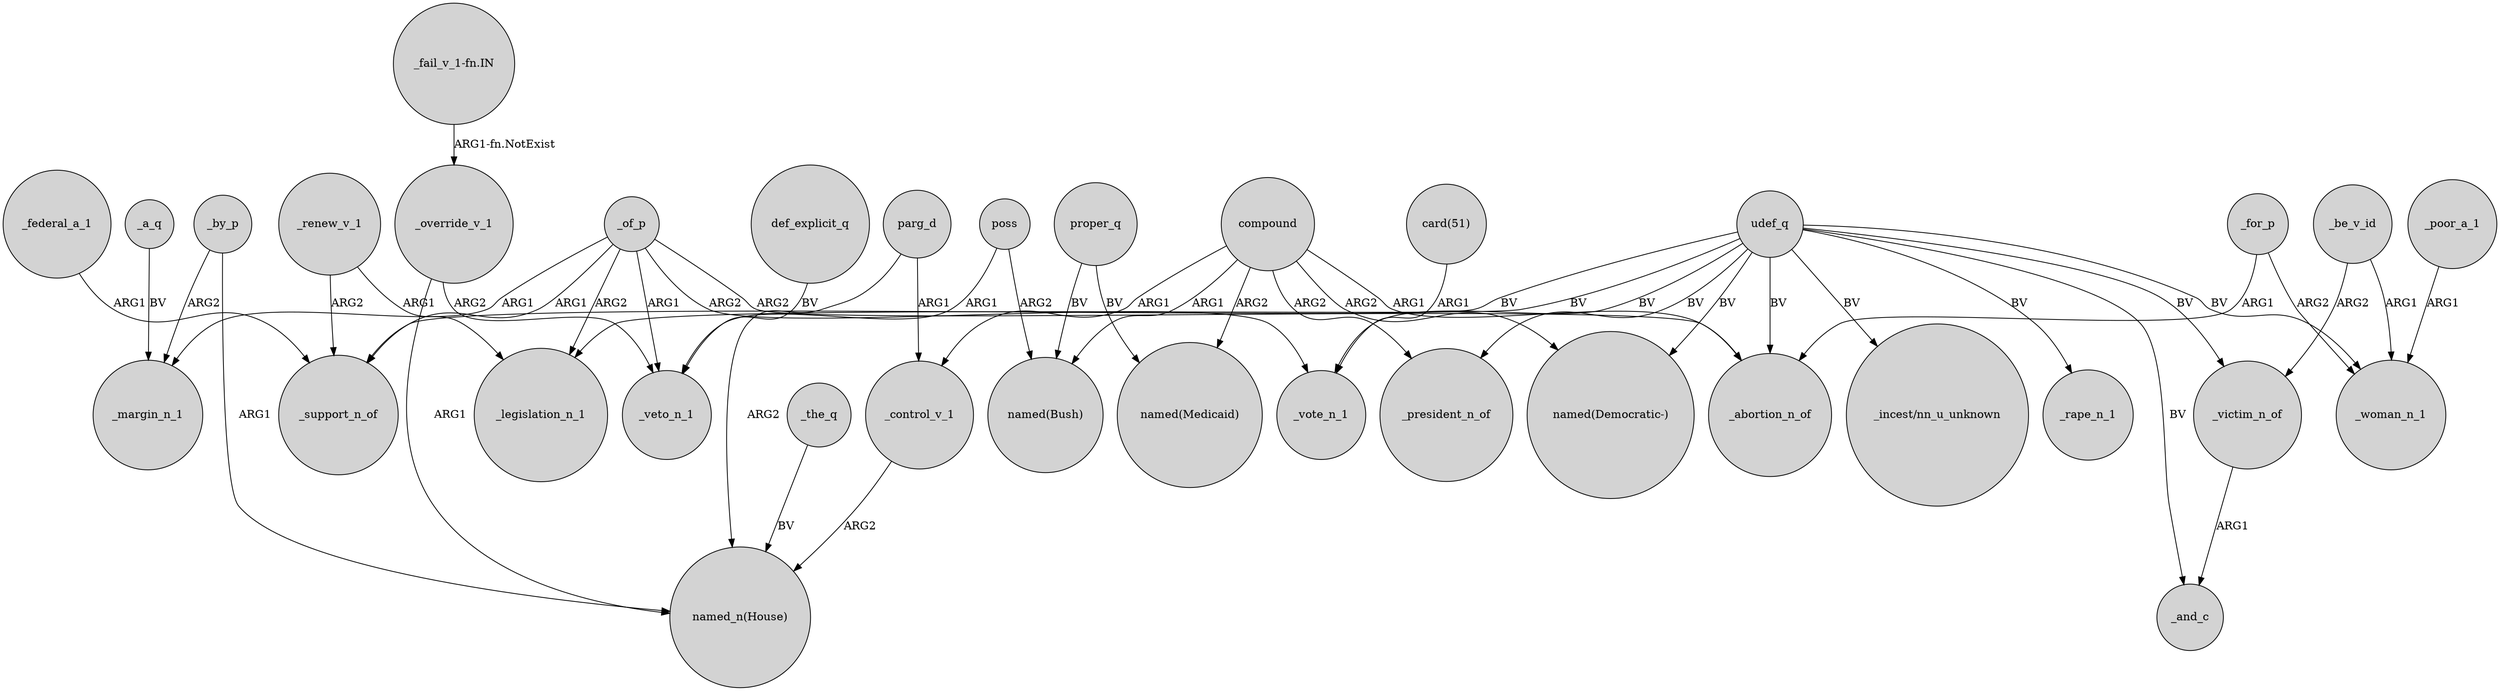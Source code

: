 digraph {
	node [shape=circle style=filled]
	compound -> _president_n_of [label=ARG2]
	_renew_v_1 -> _legislation_n_1 [label=ARG1]
	udef_q -> "_incest/nn_u_unknown" [label=BV]
	udef_q -> _woman_n_1 [label=BV]
	poss -> _veto_n_1 [label=ARG1]
	"_fail_v_1-fn.IN" -> _override_v_1 [label="ARG1-fn.NotExist"]
	compound -> "named(Medicaid)" [label=ARG2]
	proper_q -> "named(Medicaid)" [label=BV]
	compound -> "named(Democratic-)" [label=ARG2]
	compound -> _control_v_1 [label=ARG1]
	udef_q -> "named(Democratic-)" [label=BV]
	_control_v_1 -> "named_n(House)" [label=ARG2]
	_by_p -> _margin_n_1 [label=ARG2]
	udef_q -> _victim_n_of [label=BV]
	"card(51)" -> _vote_n_1 [label=ARG1]
	_override_v_1 -> "named_n(House)" [label=ARG1]
	_for_p -> _woman_n_1 [label=ARG2]
	poss -> "named(Bush)" [label=ARG2]
	parg_d -> _control_v_1 [label=ARG1]
	_victim_n_of -> _and_c [label=ARG1]
	_of_p -> _margin_n_1 [label=ARG1]
	_the_q -> "named_n(House)" [label=BV]
	udef_q -> _rape_n_1 [label=BV]
	_federal_a_1 -> _support_n_of [label=ARG1]
	_of_p -> _vote_n_1 [label=ARG2]
	udef_q -> _president_n_of [label=BV]
	_of_p -> _support_n_of [label=ARG1]
	_poor_a_1 -> _woman_n_1 [label=ARG1]
	_be_v_id -> _woman_n_1 [label=ARG1]
	def_explicit_q -> _veto_n_1 [label=BV]
	_for_p -> _abortion_n_of [label=ARG1]
	proper_q -> "named(Bush)" [label=BV]
	_renew_v_1 -> _support_n_of [label=ARG2]
	_by_p -> "named_n(House)" [label=ARG1]
	udef_q -> _vote_n_1 [label=BV]
	parg_d -> "named_n(House)" [label=ARG2]
	udef_q -> _support_n_of [label=BV]
	_of_p -> _abortion_n_of [label=ARG2]
	_a_q -> _margin_n_1 [label=BV]
	udef_q -> _abortion_n_of [label=BV]
	udef_q -> _legislation_n_1 [label=BV]
	compound -> _abortion_n_of [label=ARG1]
	_of_p -> _veto_n_1 [label=ARG1]
	_be_v_id -> _victim_n_of [label=ARG2]
	_of_p -> _legislation_n_1 [label=ARG2]
	udef_q -> _and_c [label=BV]
	_override_v_1 -> _veto_n_1 [label=ARG2]
	compound -> "named(Bush)" [label=ARG1]
}
